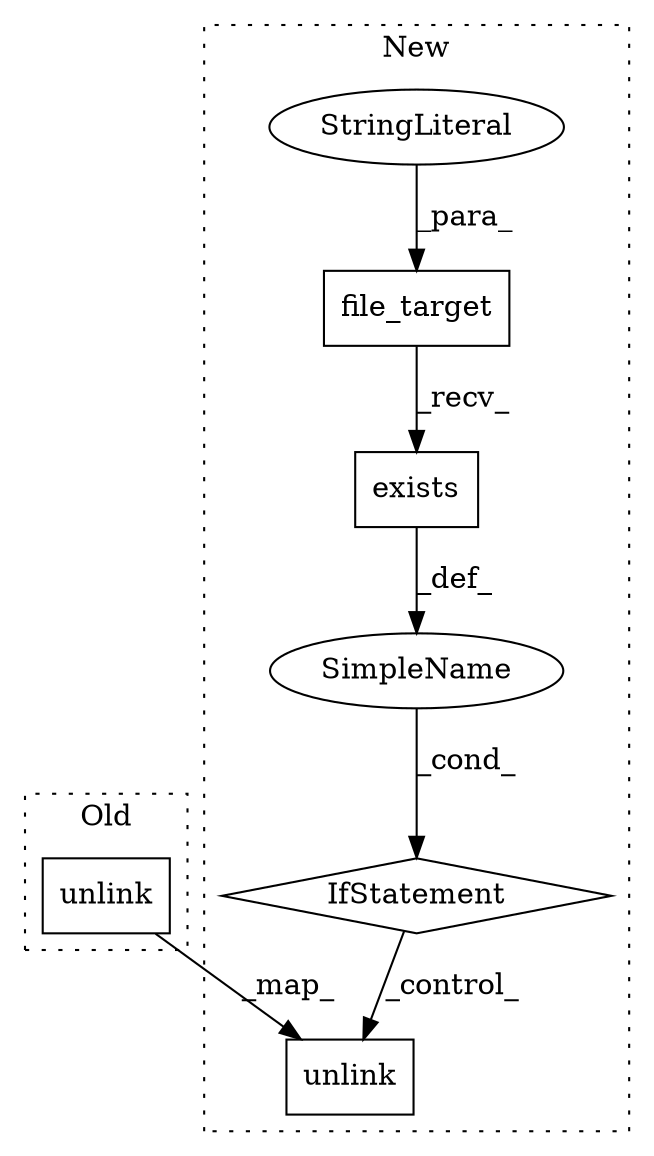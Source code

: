 digraph G {
subgraph cluster0 {
1 [label="unlink" a="32" s="17205" l="8" shape="box"];
label = "Old";
style="dotted";
}
subgraph cluster1 {
2 [label="unlink" a="32" s="17677" l="8" shape="box"];
3 [label="IfStatement" a="25" s="17605,17642" l="4,2" shape="diamond"];
4 [label="SimpleName" a="42" s="" l="" shape="ellipse"];
5 [label="exists" a="32" s="17634" l="8" shape="box"];
6 [label="file_target" a="32" s="17609,17632" l="12,1" shape="box"];
7 [label="StringLiteral" a="45" s="17621" l="11" shape="ellipse"];
label = "New";
style="dotted";
}
1 -> 2 [label="_map_"];
3 -> 2 [label="_control_"];
4 -> 3 [label="_cond_"];
5 -> 4 [label="_def_"];
6 -> 5 [label="_recv_"];
7 -> 6 [label="_para_"];
}